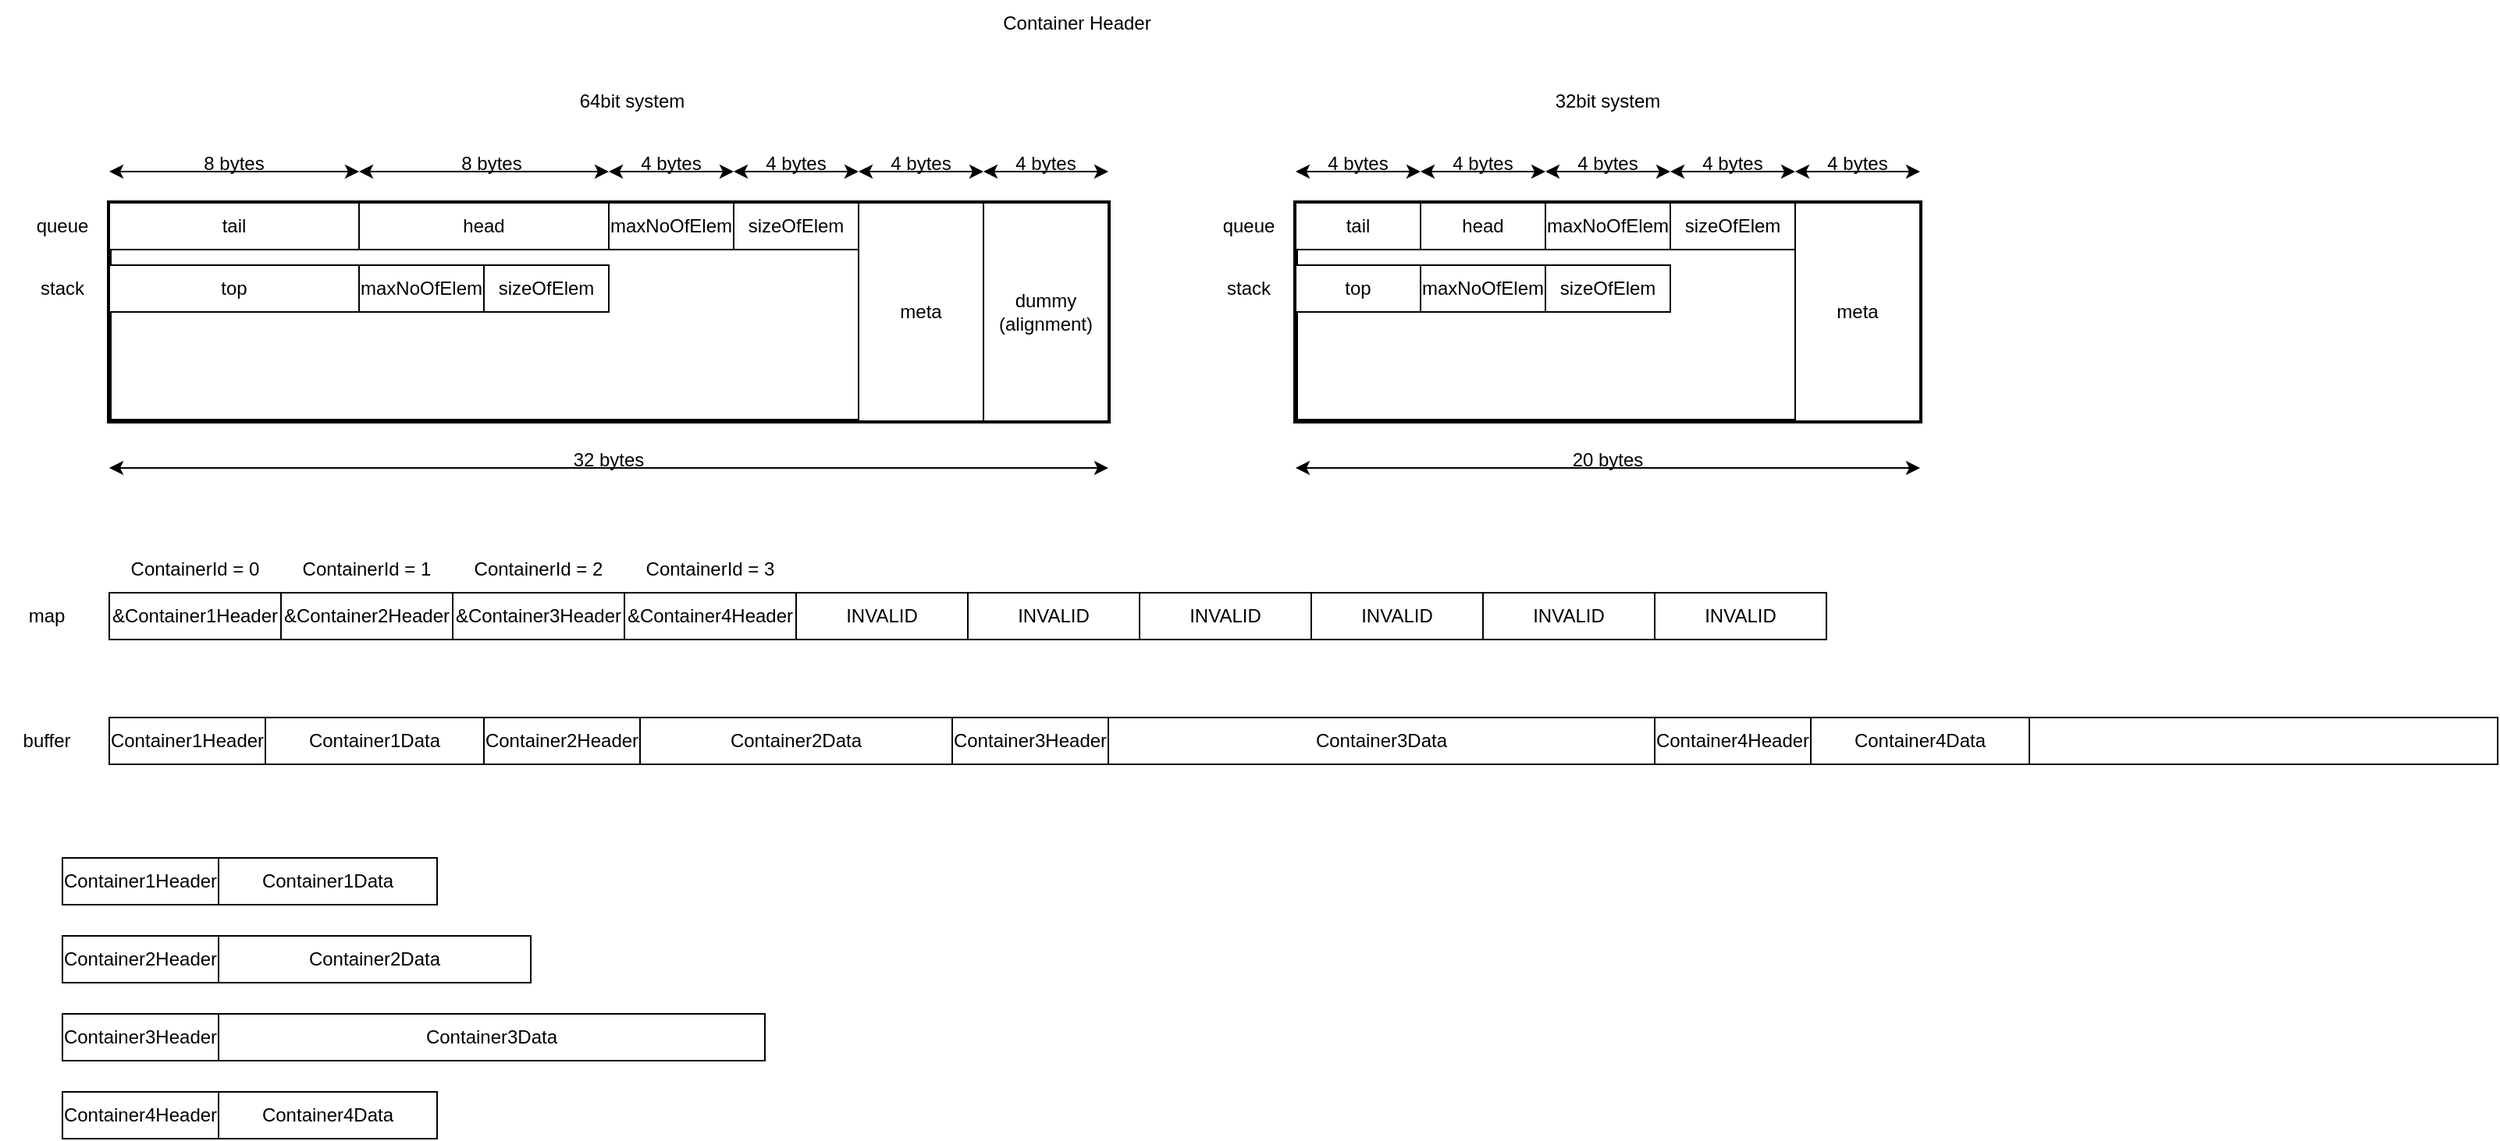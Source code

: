 <mxfile version="20.8.16" type="device"><diagram name="Page-1" id="5cibjF0fN_lGjSxof7ab"><mxGraphModel dx="1434" dy="963" grid="1" gridSize="10" guides="1" tooltips="1" connect="1" arrows="1" fold="1" page="1" pageScale="1" pageWidth="3300" pageHeight="2339" math="0" shadow="0"><root><mxCell id="0"/><mxCell id="1" parent="0"/><mxCell id="lMLdqhSUlUcevyTSaG_C-18" value="" style="rounded=0;whiteSpace=wrap;html=1;strokeWidth=3;" parent="1" vertex="1"><mxGeometry x="80" y="160" width="640" height="140" as="geometry"/></mxCell><mxCell id="lMLdqhSUlUcevyTSaG_C-1" value="" style="rounded=0;whiteSpace=wrap;html=1;" parent="1" vertex="1"><mxGeometry x="80" y="490" width="1530" height="30" as="geometry"/></mxCell><mxCell id="lMLdqhSUlUcevyTSaG_C-2" value="Container1Header" style="rounded=0;whiteSpace=wrap;html=1;" parent="1" vertex="1"><mxGeometry x="50" y="580" width="100" height="30" as="geometry"/></mxCell><mxCell id="lMLdqhSUlUcevyTSaG_C-3" value="Container1Data" style="rounded=0;whiteSpace=wrap;html=1;" parent="1" vertex="1"><mxGeometry x="150" y="580" width="140" height="30" as="geometry"/></mxCell><mxCell id="lMLdqhSUlUcevyTSaG_C-4" value="Container2Header" style="rounded=0;whiteSpace=wrap;html=1;" parent="1" vertex="1"><mxGeometry x="50" y="630" width="100" height="30" as="geometry"/></mxCell><mxCell id="lMLdqhSUlUcevyTSaG_C-5" value="Container2Data" style="rounded=0;whiteSpace=wrap;html=1;" parent="1" vertex="1"><mxGeometry x="150" y="630" width="200" height="30" as="geometry"/></mxCell><mxCell id="lMLdqhSUlUcevyTSaG_C-6" value="Container3Header" style="rounded=0;whiteSpace=wrap;html=1;" parent="1" vertex="1"><mxGeometry x="50" y="680" width="100" height="30" as="geometry"/></mxCell><mxCell id="lMLdqhSUlUcevyTSaG_C-7" value="Container3Data" style="rounded=0;whiteSpace=wrap;html=1;" parent="1" vertex="1"><mxGeometry x="150" y="680" width="350" height="30" as="geometry"/></mxCell><mxCell id="lMLdqhSUlUcevyTSaG_C-8" value="Container4Header" style="rounded=0;whiteSpace=wrap;html=1;" parent="1" vertex="1"><mxGeometry x="50" y="730" width="100" height="30" as="geometry"/></mxCell><mxCell id="lMLdqhSUlUcevyTSaG_C-9" value="Container4Data" style="rounded=0;whiteSpace=wrap;html=1;" parent="1" vertex="1"><mxGeometry x="150" y="730" width="140" height="30" as="geometry"/></mxCell><mxCell id="lMLdqhSUlUcevyTSaG_C-10" value="Container1Header" style="rounded=0;whiteSpace=wrap;html=1;" parent="1" vertex="1"><mxGeometry x="80" y="490" width="100" height="30" as="geometry"/></mxCell><mxCell id="lMLdqhSUlUcevyTSaG_C-11" value="Container1Data" style="rounded=0;whiteSpace=wrap;html=1;" parent="1" vertex="1"><mxGeometry x="180" y="490" width="140" height="30" as="geometry"/></mxCell><mxCell id="lMLdqhSUlUcevyTSaG_C-12" value="Container2Header" style="rounded=0;whiteSpace=wrap;html=1;" parent="1" vertex="1"><mxGeometry x="320" y="490" width="100" height="30" as="geometry"/></mxCell><mxCell id="lMLdqhSUlUcevyTSaG_C-13" value="Container2Data" style="rounded=0;whiteSpace=wrap;html=1;" parent="1" vertex="1"><mxGeometry x="420" y="490" width="200" height="30" as="geometry"/></mxCell><mxCell id="lMLdqhSUlUcevyTSaG_C-14" value="Container3Header" style="rounded=0;whiteSpace=wrap;html=1;" parent="1" vertex="1"><mxGeometry x="620" y="490" width="100" height="30" as="geometry"/></mxCell><mxCell id="lMLdqhSUlUcevyTSaG_C-15" value="Container3Data" style="rounded=0;whiteSpace=wrap;html=1;" parent="1" vertex="1"><mxGeometry x="720" y="490" width="350" height="30" as="geometry"/></mxCell><mxCell id="lMLdqhSUlUcevyTSaG_C-16" value="Container4Header" style="rounded=0;whiteSpace=wrap;html=1;" parent="1" vertex="1"><mxGeometry x="1070" y="490" width="100" height="30" as="geometry"/></mxCell><mxCell id="lMLdqhSUlUcevyTSaG_C-17" value="Container4Data" style="rounded=0;whiteSpace=wrap;html=1;" parent="1" vertex="1"><mxGeometry x="1170" y="490" width="140" height="30" as="geometry"/></mxCell><mxCell id="lMLdqhSUlUcevyTSaG_C-19" value="Container Header" style="text;html=1;strokeColor=none;fillColor=none;align=center;verticalAlign=middle;whiteSpace=wrap;rounded=0;" parent="1" vertex="1"><mxGeometry x="640" y="30" width="120" height="30" as="geometry"/></mxCell><mxCell id="lMLdqhSUlUcevyTSaG_C-23" value="maxNoOfElem" style="rounded=0;whiteSpace=wrap;html=1;" parent="1" vertex="1"><mxGeometry x="400" y="160" width="80" height="30" as="geometry"/></mxCell><mxCell id="lMLdqhSUlUcevyTSaG_C-24" value="sizeOfElem" style="rounded=0;whiteSpace=wrap;html=1;" parent="1" vertex="1"><mxGeometry x="480" y="160" width="80" height="30" as="geometry"/></mxCell><mxCell id="lMLdqhSUlUcevyTSaG_C-26" value="tail" style="rounded=0;whiteSpace=wrap;html=1;" parent="1" vertex="1"><mxGeometry x="80" y="160" width="160" height="30" as="geometry"/></mxCell><mxCell id="lMLdqhSUlUcevyTSaG_C-27" value="head" style="rounded=0;whiteSpace=wrap;html=1;" parent="1" vertex="1"><mxGeometry x="240" y="160" width="160" height="30" as="geometry"/></mxCell><mxCell id="lMLdqhSUlUcevyTSaG_C-28" value="meta" style="rounded=0;whiteSpace=wrap;html=1;" parent="1" vertex="1"><mxGeometry x="560" y="160" width="80" height="140" as="geometry"/></mxCell><mxCell id="lMLdqhSUlUcevyTSaG_C-29" value="maxNoOfElem" style="rounded=0;whiteSpace=wrap;html=1;" parent="1" vertex="1"><mxGeometry x="240" y="200" width="80" height="30" as="geometry"/></mxCell><mxCell id="lMLdqhSUlUcevyTSaG_C-30" value="sizeOfElem" style="rounded=0;whiteSpace=wrap;html=1;" parent="1" vertex="1"><mxGeometry x="320" y="200" width="80" height="30" as="geometry"/></mxCell><mxCell id="lMLdqhSUlUcevyTSaG_C-31" value="top" style="rounded=0;whiteSpace=wrap;html=1;" parent="1" vertex="1"><mxGeometry x="80" y="200" width="160" height="30" as="geometry"/></mxCell><mxCell id="lMLdqhSUlUcevyTSaG_C-32" value="queue" style="text;html=1;strokeColor=none;fillColor=none;align=center;verticalAlign=middle;whiteSpace=wrap;rounded=0;" parent="1" vertex="1"><mxGeometry x="20" y="160" width="60" height="30" as="geometry"/></mxCell><mxCell id="lMLdqhSUlUcevyTSaG_C-33" value="stack" style="text;html=1;strokeColor=none;fillColor=none;align=center;verticalAlign=middle;whiteSpace=wrap;rounded=0;" parent="1" vertex="1"><mxGeometry x="20" y="200" width="60" height="30" as="geometry"/></mxCell><mxCell id="lMLdqhSUlUcevyTSaG_C-34" value="" style="endArrow=classic;startArrow=classic;html=1;rounded=0;" parent="1" edge="1"><mxGeometry width="50" height="50" relative="1" as="geometry"><mxPoint x="80" y="140" as="sourcePoint"/><mxPoint x="240" y="140" as="targetPoint"/></mxGeometry></mxCell><mxCell id="lMLdqhSUlUcevyTSaG_C-35" value="8 bytes" style="text;html=1;strokeColor=none;fillColor=none;align=center;verticalAlign=middle;whiteSpace=wrap;rounded=0;" parent="1" vertex="1"><mxGeometry x="130" y="120" width="60" height="30" as="geometry"/></mxCell><mxCell id="lMLdqhSUlUcevyTSaG_C-36" value="" style="endArrow=classic;startArrow=classic;html=1;rounded=0;" parent="1" edge="1"><mxGeometry width="50" height="50" relative="1" as="geometry"><mxPoint x="400" y="140" as="sourcePoint"/><mxPoint x="480" y="140" as="targetPoint"/></mxGeometry></mxCell><mxCell id="lMLdqhSUlUcevyTSaG_C-37" value="4 bytes" style="text;html=1;strokeColor=none;fillColor=none;align=center;verticalAlign=middle;whiteSpace=wrap;rounded=0;" parent="1" vertex="1"><mxGeometry x="410" y="120" width="60" height="30" as="geometry"/></mxCell><mxCell id="lMLdqhSUlUcevyTSaG_C-38" value="" style="endArrow=classic;startArrow=classic;html=1;rounded=0;" parent="1" edge="1"><mxGeometry width="50" height="50" relative="1" as="geometry"><mxPoint x="480" y="140" as="sourcePoint"/><mxPoint x="560" y="140" as="targetPoint"/></mxGeometry></mxCell><mxCell id="lMLdqhSUlUcevyTSaG_C-39" value="4 bytes" style="text;html=1;strokeColor=none;fillColor=none;align=center;verticalAlign=middle;whiteSpace=wrap;rounded=0;" parent="1" vertex="1"><mxGeometry x="490" y="120" width="60" height="30" as="geometry"/></mxCell><mxCell id="lMLdqhSUlUcevyTSaG_C-44" value="" style="endArrow=classic;startArrow=classic;html=1;rounded=0;" parent="1" edge="1"><mxGeometry width="50" height="50" relative="1" as="geometry"><mxPoint x="80" y="330" as="sourcePoint"/><mxPoint x="720" y="330" as="targetPoint"/></mxGeometry></mxCell><mxCell id="lMLdqhSUlUcevyTSaG_C-45" value="32 bytes" style="text;html=1;strokeColor=none;fillColor=none;align=center;verticalAlign=middle;whiteSpace=wrap;rounded=0;" parent="1" vertex="1"><mxGeometry x="370" y="310" width="60" height="30" as="geometry"/></mxCell><mxCell id="lMLdqhSUlUcevyTSaG_C-47" value="" style="endArrow=classic;startArrow=classic;html=1;rounded=0;" parent="1" edge="1"><mxGeometry width="50" height="50" relative="1" as="geometry"><mxPoint x="240" y="140.0" as="sourcePoint"/><mxPoint x="400" y="140.0" as="targetPoint"/></mxGeometry></mxCell><mxCell id="lMLdqhSUlUcevyTSaG_C-48" value="8 bytes" style="text;html=1;strokeColor=none;fillColor=none;align=center;verticalAlign=middle;whiteSpace=wrap;rounded=0;" parent="1" vertex="1"><mxGeometry x="295" y="120" width="60" height="30" as="geometry"/></mxCell><mxCell id="lMLdqhSUlUcevyTSaG_C-49" value="dummy (alignment)" style="rounded=0;whiteSpace=wrap;html=1;" parent="1" vertex="1"><mxGeometry x="640" y="160" width="80" height="140" as="geometry"/></mxCell><mxCell id="lMLdqhSUlUcevyTSaG_C-50" value="" style="endArrow=classic;startArrow=classic;html=1;rounded=0;" parent="1" edge="1"><mxGeometry width="50" height="50" relative="1" as="geometry"><mxPoint x="560" y="140.0" as="sourcePoint"/><mxPoint x="640" y="140.0" as="targetPoint"/></mxGeometry></mxCell><mxCell id="lMLdqhSUlUcevyTSaG_C-51" value="4 bytes" style="text;html=1;strokeColor=none;fillColor=none;align=center;verticalAlign=middle;whiteSpace=wrap;rounded=0;" parent="1" vertex="1"><mxGeometry x="570" y="120" width="60" height="30" as="geometry"/></mxCell><mxCell id="lMLdqhSUlUcevyTSaG_C-52" value="" style="endArrow=classic;startArrow=classic;html=1;rounded=0;" parent="1" edge="1"><mxGeometry width="50" height="50" relative="1" as="geometry"><mxPoint x="640" y="140.0" as="sourcePoint"/><mxPoint x="720" y="140.0" as="targetPoint"/></mxGeometry></mxCell><mxCell id="lMLdqhSUlUcevyTSaG_C-53" value="4 bytes" style="text;html=1;strokeColor=none;fillColor=none;align=center;verticalAlign=middle;whiteSpace=wrap;rounded=0;" parent="1" vertex="1"><mxGeometry x="650" y="120" width="60" height="30" as="geometry"/></mxCell><mxCell id="lMLdqhSUlUcevyTSaG_C-54" value="64bit system" style="text;html=1;strokeColor=none;fillColor=none;align=center;verticalAlign=middle;whiteSpace=wrap;rounded=0;" parent="1" vertex="1"><mxGeometry x="355" y="80" width="120" height="30" as="geometry"/></mxCell><mxCell id="lMLdqhSUlUcevyTSaG_C-55" value="" style="rounded=0;whiteSpace=wrap;html=1;strokeWidth=3;" parent="1" vertex="1"><mxGeometry x="840" y="160" width="400" height="140" as="geometry"/></mxCell><mxCell id="lMLdqhSUlUcevyTSaG_C-56" value="maxNoOfElem" style="rounded=0;whiteSpace=wrap;html=1;" parent="1" vertex="1"><mxGeometry x="1000" y="160" width="80" height="30" as="geometry"/></mxCell><mxCell id="lMLdqhSUlUcevyTSaG_C-57" value="sizeOfElem" style="rounded=0;whiteSpace=wrap;html=1;" parent="1" vertex="1"><mxGeometry x="1080" y="160" width="80" height="30" as="geometry"/></mxCell><mxCell id="lMLdqhSUlUcevyTSaG_C-58" value="tail" style="rounded=0;whiteSpace=wrap;html=1;" parent="1" vertex="1"><mxGeometry x="840" y="160" width="80" height="30" as="geometry"/></mxCell><mxCell id="lMLdqhSUlUcevyTSaG_C-60" value="meta" style="rounded=0;whiteSpace=wrap;html=1;" parent="1" vertex="1"><mxGeometry x="1160" y="160" width="80" height="140" as="geometry"/></mxCell><mxCell id="lMLdqhSUlUcevyTSaG_C-61" value="maxNoOfElem" style="rounded=0;whiteSpace=wrap;html=1;" parent="1" vertex="1"><mxGeometry x="920" y="200" width="80" height="30" as="geometry"/></mxCell><mxCell id="lMLdqhSUlUcevyTSaG_C-62" value="sizeOfElem" style="rounded=0;whiteSpace=wrap;html=1;" parent="1" vertex="1"><mxGeometry x="1000" y="200" width="80" height="30" as="geometry"/></mxCell><mxCell id="lMLdqhSUlUcevyTSaG_C-63" value="top" style="rounded=0;whiteSpace=wrap;html=1;" parent="1" vertex="1"><mxGeometry x="840" y="200" width="80" height="30" as="geometry"/></mxCell><mxCell id="lMLdqhSUlUcevyTSaG_C-64" value="queue" style="text;html=1;strokeColor=none;fillColor=none;align=center;verticalAlign=middle;whiteSpace=wrap;rounded=0;" parent="1" vertex="1"><mxGeometry x="780" y="160" width="60" height="30" as="geometry"/></mxCell><mxCell id="lMLdqhSUlUcevyTSaG_C-65" value="stack" style="text;html=1;strokeColor=none;fillColor=none;align=center;verticalAlign=middle;whiteSpace=wrap;rounded=0;" parent="1" vertex="1"><mxGeometry x="780" y="200" width="60" height="30" as="geometry"/></mxCell><mxCell id="lMLdqhSUlUcevyTSaG_C-68" value="" style="endArrow=classic;startArrow=classic;html=1;rounded=0;" parent="1" edge="1"><mxGeometry width="50" height="50" relative="1" as="geometry"><mxPoint x="840" y="140.0" as="sourcePoint"/><mxPoint x="920" y="140.0" as="targetPoint"/></mxGeometry></mxCell><mxCell id="lMLdqhSUlUcevyTSaG_C-69" value="4 bytes" style="text;html=1;strokeColor=none;fillColor=none;align=center;verticalAlign=middle;whiteSpace=wrap;rounded=0;" parent="1" vertex="1"><mxGeometry x="850" y="120" width="60" height="30" as="geometry"/></mxCell><mxCell id="lMLdqhSUlUcevyTSaG_C-70" value="" style="endArrow=classic;startArrow=classic;html=1;rounded=0;" parent="1" edge="1"><mxGeometry width="50" height="50" relative="1" as="geometry"><mxPoint x="920" y="140.0" as="sourcePoint"/><mxPoint x="1000" y="140.0" as="targetPoint"/></mxGeometry></mxCell><mxCell id="lMLdqhSUlUcevyTSaG_C-71" value="4 bytes" style="text;html=1;strokeColor=none;fillColor=none;align=center;verticalAlign=middle;whiteSpace=wrap;rounded=0;" parent="1" vertex="1"><mxGeometry x="930" y="120" width="60" height="30" as="geometry"/></mxCell><mxCell id="lMLdqhSUlUcevyTSaG_C-72" value="" style="endArrow=classic;startArrow=classic;html=1;rounded=0;" parent="1" edge="1"><mxGeometry width="50" height="50" relative="1" as="geometry"><mxPoint x="840" y="330" as="sourcePoint"/><mxPoint x="1240" y="330" as="targetPoint"/></mxGeometry></mxCell><mxCell id="lMLdqhSUlUcevyTSaG_C-73" value="20 bytes" style="text;html=1;strokeColor=none;fillColor=none;align=center;verticalAlign=middle;whiteSpace=wrap;rounded=0;" parent="1" vertex="1"><mxGeometry x="1010" y="310" width="60" height="30" as="geometry"/></mxCell><mxCell id="lMLdqhSUlUcevyTSaG_C-77" value="" style="endArrow=classic;startArrow=classic;html=1;rounded=0;" parent="1" edge="1"><mxGeometry width="50" height="50" relative="1" as="geometry"><mxPoint x="1000" y="140.0" as="sourcePoint"/><mxPoint x="1080" y="140.0" as="targetPoint"/></mxGeometry></mxCell><mxCell id="lMLdqhSUlUcevyTSaG_C-78" value="4 bytes" style="text;html=1;strokeColor=none;fillColor=none;align=center;verticalAlign=middle;whiteSpace=wrap;rounded=0;" parent="1" vertex="1"><mxGeometry x="1010" y="120" width="60" height="30" as="geometry"/></mxCell><mxCell id="lMLdqhSUlUcevyTSaG_C-79" value="" style="endArrow=classic;startArrow=classic;html=1;rounded=0;" parent="1" edge="1"><mxGeometry width="50" height="50" relative="1" as="geometry"><mxPoint x="1080" y="140.0" as="sourcePoint"/><mxPoint x="1160" y="140.0" as="targetPoint"/></mxGeometry></mxCell><mxCell id="lMLdqhSUlUcevyTSaG_C-80" value="4 bytes" style="text;html=1;strokeColor=none;fillColor=none;align=center;verticalAlign=middle;whiteSpace=wrap;rounded=0;" parent="1" vertex="1"><mxGeometry x="1090" y="120" width="60" height="30" as="geometry"/></mxCell><mxCell id="lMLdqhSUlUcevyTSaG_C-81" value="32bit system" style="text;html=1;strokeColor=none;fillColor=none;align=center;verticalAlign=middle;whiteSpace=wrap;rounded=0;" parent="1" vertex="1"><mxGeometry x="980" y="80" width="120" height="30" as="geometry"/></mxCell><mxCell id="lMLdqhSUlUcevyTSaG_C-82" value="head" style="rounded=0;whiteSpace=wrap;html=1;" parent="1" vertex="1"><mxGeometry x="920" y="160" width="80" height="30" as="geometry"/></mxCell><mxCell id="lMLdqhSUlUcevyTSaG_C-84" value="" style="endArrow=classic;startArrow=classic;html=1;rounded=0;" parent="1" edge="1"><mxGeometry width="50" height="50" relative="1" as="geometry"><mxPoint x="1160" y="140.0" as="sourcePoint"/><mxPoint x="1240" y="140.0" as="targetPoint"/></mxGeometry></mxCell><mxCell id="lMLdqhSUlUcevyTSaG_C-85" value="4 bytes" style="text;html=1;strokeColor=none;fillColor=none;align=center;verticalAlign=middle;whiteSpace=wrap;rounded=0;" parent="1" vertex="1"><mxGeometry x="1170" y="120" width="60" height="30" as="geometry"/></mxCell><mxCell id="lMLdqhSUlUcevyTSaG_C-86" value="&amp;amp;Container1Header" style="rounded=0;whiteSpace=wrap;html=1;" parent="1" vertex="1"><mxGeometry x="80" y="410" width="110" height="30" as="geometry"/></mxCell><mxCell id="lMLdqhSUlUcevyTSaG_C-87" value="&amp;amp;Container2Header" style="rounded=0;whiteSpace=wrap;html=1;" parent="1" vertex="1"><mxGeometry x="190" y="410" width="110" height="30" as="geometry"/></mxCell><mxCell id="lMLdqhSUlUcevyTSaG_C-88" value="&amp;amp;Container3Header" style="rounded=0;whiteSpace=wrap;html=1;" parent="1" vertex="1"><mxGeometry x="300" y="410" width="110" height="30" as="geometry"/></mxCell><mxCell id="lMLdqhSUlUcevyTSaG_C-89" value="&amp;amp;Container4Header" style="rounded=0;whiteSpace=wrap;html=1;" parent="1" vertex="1"><mxGeometry x="410" y="410" width="110" height="30" as="geometry"/></mxCell><mxCell id="lMLdqhSUlUcevyTSaG_C-90" value="INVALID" style="rounded=0;whiteSpace=wrap;html=1;" parent="1" vertex="1"><mxGeometry x="520" y="410" width="110" height="30" as="geometry"/></mxCell><mxCell id="lMLdqhSUlUcevyTSaG_C-91" value="INVALID" style="rounded=0;whiteSpace=wrap;html=1;" parent="1" vertex="1"><mxGeometry x="630" y="410" width="110" height="30" as="geometry"/></mxCell><mxCell id="lMLdqhSUlUcevyTSaG_C-92" value="INVALID" style="rounded=0;whiteSpace=wrap;html=1;" parent="1" vertex="1"><mxGeometry x="740" y="410" width="110" height="30" as="geometry"/></mxCell><mxCell id="lMLdqhSUlUcevyTSaG_C-93" value="INVALID" style="rounded=0;whiteSpace=wrap;html=1;" parent="1" vertex="1"><mxGeometry x="850" y="410" width="110" height="30" as="geometry"/></mxCell><mxCell id="lMLdqhSUlUcevyTSaG_C-94" value="INVALID" style="rounded=0;whiteSpace=wrap;html=1;" parent="1" vertex="1"><mxGeometry x="960" y="410" width="110" height="30" as="geometry"/></mxCell><mxCell id="lMLdqhSUlUcevyTSaG_C-95" value="INVALID" style="rounded=0;whiteSpace=wrap;html=1;" parent="1" vertex="1"><mxGeometry x="1070" y="410" width="110" height="30" as="geometry"/></mxCell><mxCell id="lMLdqhSUlUcevyTSaG_C-96" value="map" style="text;html=1;strokeColor=none;fillColor=none;align=center;verticalAlign=middle;whiteSpace=wrap;rounded=0;" parent="1" vertex="1"><mxGeometry x="10" y="410" width="60" height="30" as="geometry"/></mxCell><mxCell id="lMLdqhSUlUcevyTSaG_C-97" value="buffer" style="text;html=1;strokeColor=none;fillColor=none;align=center;verticalAlign=middle;whiteSpace=wrap;rounded=0;" parent="1" vertex="1"><mxGeometry x="10" y="490" width="60" height="30" as="geometry"/></mxCell><mxCell id="lMLdqhSUlUcevyTSaG_C-98" value="ContainerId = 0" style="text;html=1;strokeColor=none;fillColor=none;align=center;verticalAlign=middle;whiteSpace=wrap;rounded=0;" parent="1" vertex="1"><mxGeometry x="80" y="380" width="110" height="30" as="geometry"/></mxCell><mxCell id="lMLdqhSUlUcevyTSaG_C-99" value="ContainerId = 1" style="text;html=1;strokeColor=none;fillColor=none;align=center;verticalAlign=middle;whiteSpace=wrap;rounded=0;" parent="1" vertex="1"><mxGeometry x="190" y="380" width="110" height="30" as="geometry"/></mxCell><mxCell id="lMLdqhSUlUcevyTSaG_C-100" value="ContainerId = 2" style="text;html=1;strokeColor=none;fillColor=none;align=center;verticalAlign=middle;whiteSpace=wrap;rounded=0;" parent="1" vertex="1"><mxGeometry x="300" y="380" width="110" height="30" as="geometry"/></mxCell><mxCell id="lMLdqhSUlUcevyTSaG_C-101" value="ContainerId = 3" style="text;html=1;strokeColor=none;fillColor=none;align=center;verticalAlign=middle;whiteSpace=wrap;rounded=0;" parent="1" vertex="1"><mxGeometry x="410" y="380" width="110" height="30" as="geometry"/></mxCell></root></mxGraphModel></diagram></mxfile>
